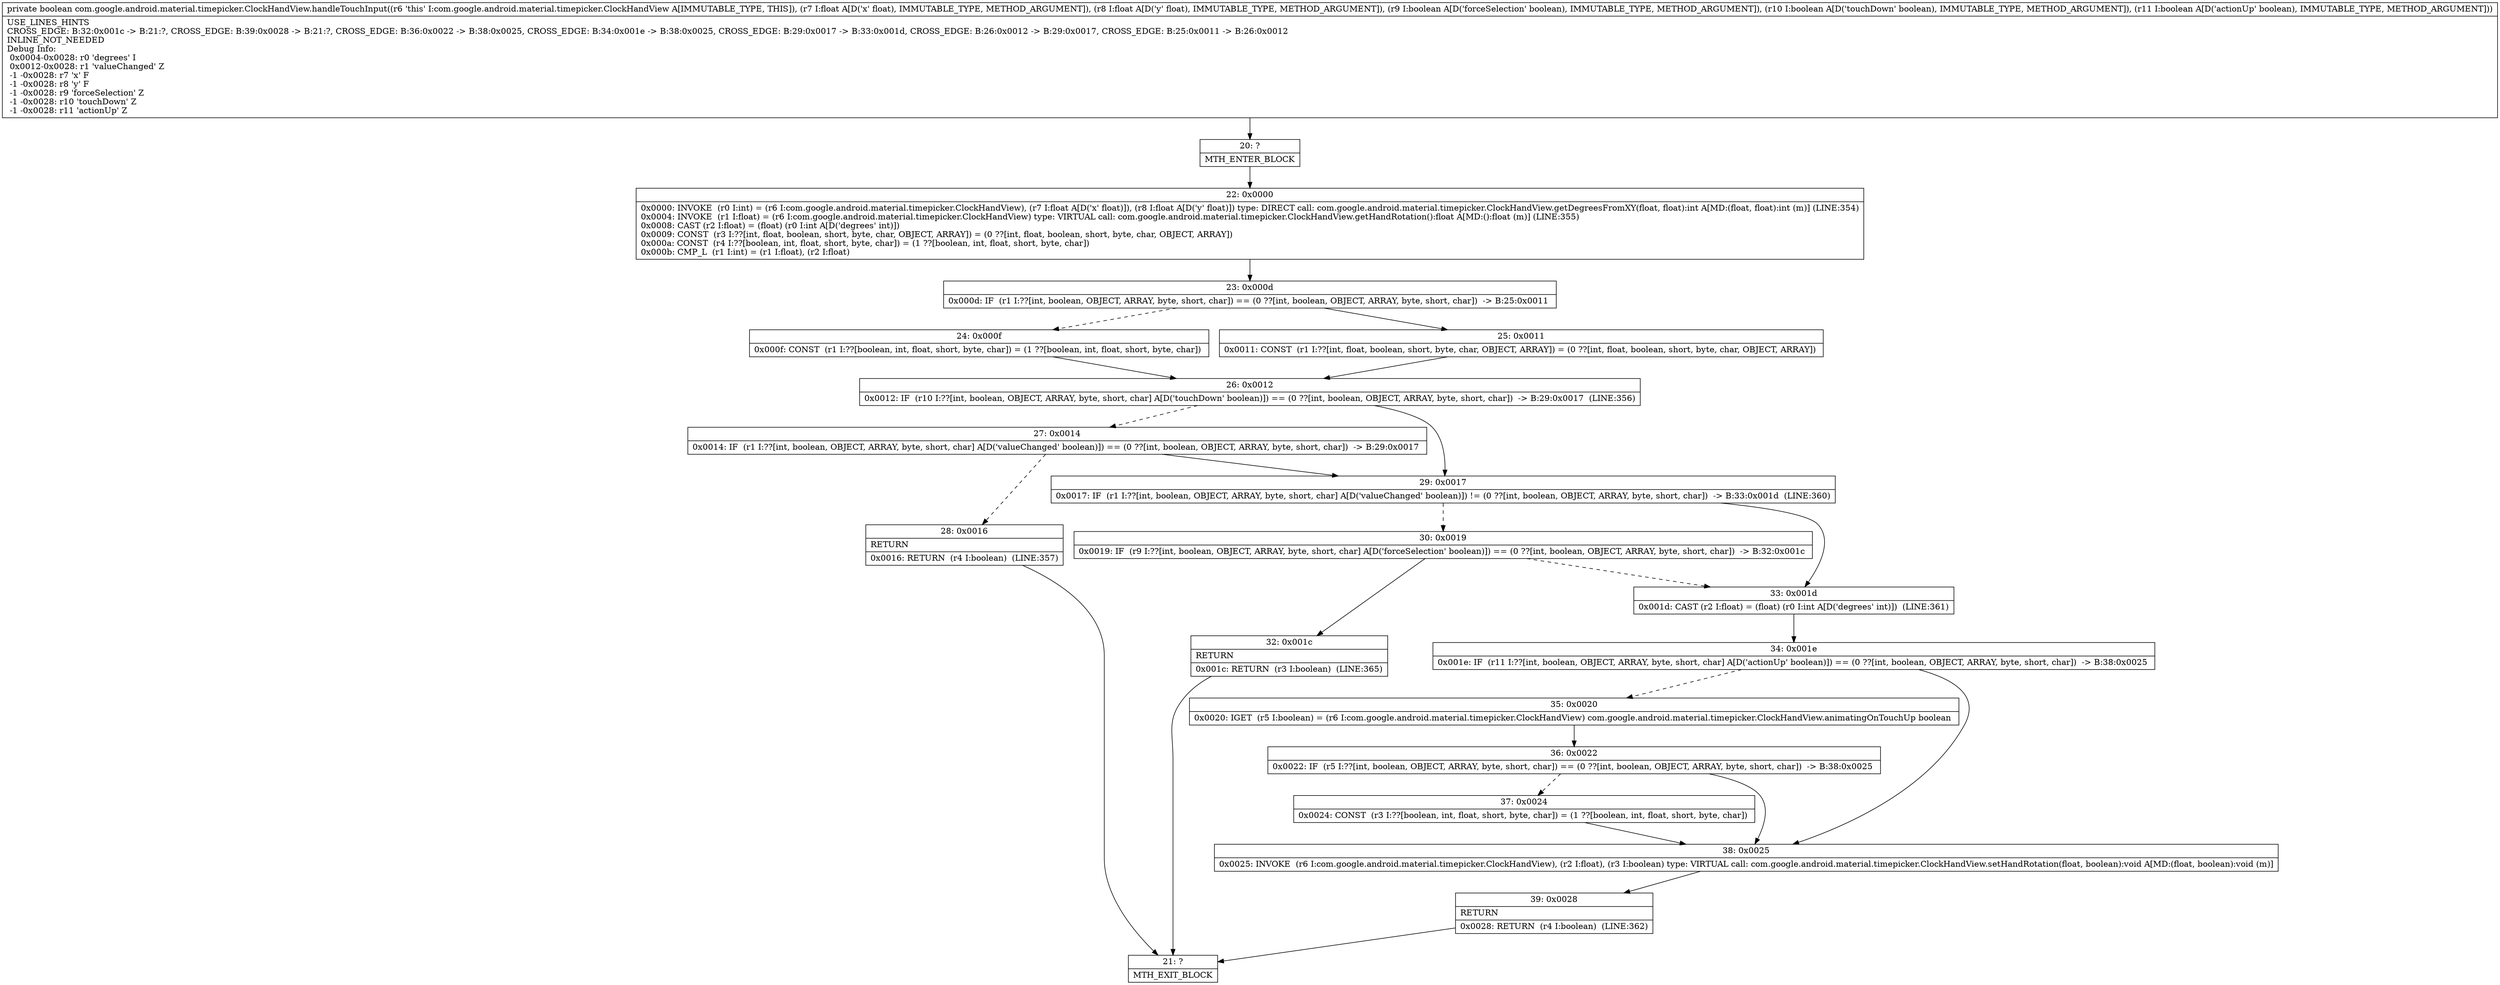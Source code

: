digraph "CFG forcom.google.android.material.timepicker.ClockHandView.handleTouchInput(FFZZZ)Z" {
Node_20 [shape=record,label="{20\:\ ?|MTH_ENTER_BLOCK\l}"];
Node_22 [shape=record,label="{22\:\ 0x0000|0x0000: INVOKE  (r0 I:int) = (r6 I:com.google.android.material.timepicker.ClockHandView), (r7 I:float A[D('x' float)]), (r8 I:float A[D('y' float)]) type: DIRECT call: com.google.android.material.timepicker.ClockHandView.getDegreesFromXY(float, float):int A[MD:(float, float):int (m)] (LINE:354)\l0x0004: INVOKE  (r1 I:float) = (r6 I:com.google.android.material.timepicker.ClockHandView) type: VIRTUAL call: com.google.android.material.timepicker.ClockHandView.getHandRotation():float A[MD:():float (m)] (LINE:355)\l0x0008: CAST (r2 I:float) = (float) (r0 I:int A[D('degrees' int)]) \l0x0009: CONST  (r3 I:??[int, float, boolean, short, byte, char, OBJECT, ARRAY]) = (0 ??[int, float, boolean, short, byte, char, OBJECT, ARRAY]) \l0x000a: CONST  (r4 I:??[boolean, int, float, short, byte, char]) = (1 ??[boolean, int, float, short, byte, char]) \l0x000b: CMP_L  (r1 I:int) = (r1 I:float), (r2 I:float) \l}"];
Node_23 [shape=record,label="{23\:\ 0x000d|0x000d: IF  (r1 I:??[int, boolean, OBJECT, ARRAY, byte, short, char]) == (0 ??[int, boolean, OBJECT, ARRAY, byte, short, char])  \-\> B:25:0x0011 \l}"];
Node_24 [shape=record,label="{24\:\ 0x000f|0x000f: CONST  (r1 I:??[boolean, int, float, short, byte, char]) = (1 ??[boolean, int, float, short, byte, char]) \l}"];
Node_26 [shape=record,label="{26\:\ 0x0012|0x0012: IF  (r10 I:??[int, boolean, OBJECT, ARRAY, byte, short, char] A[D('touchDown' boolean)]) == (0 ??[int, boolean, OBJECT, ARRAY, byte, short, char])  \-\> B:29:0x0017  (LINE:356)\l}"];
Node_27 [shape=record,label="{27\:\ 0x0014|0x0014: IF  (r1 I:??[int, boolean, OBJECT, ARRAY, byte, short, char] A[D('valueChanged' boolean)]) == (0 ??[int, boolean, OBJECT, ARRAY, byte, short, char])  \-\> B:29:0x0017 \l}"];
Node_28 [shape=record,label="{28\:\ 0x0016|RETURN\l|0x0016: RETURN  (r4 I:boolean)  (LINE:357)\l}"];
Node_21 [shape=record,label="{21\:\ ?|MTH_EXIT_BLOCK\l}"];
Node_29 [shape=record,label="{29\:\ 0x0017|0x0017: IF  (r1 I:??[int, boolean, OBJECT, ARRAY, byte, short, char] A[D('valueChanged' boolean)]) != (0 ??[int, boolean, OBJECT, ARRAY, byte, short, char])  \-\> B:33:0x001d  (LINE:360)\l}"];
Node_30 [shape=record,label="{30\:\ 0x0019|0x0019: IF  (r9 I:??[int, boolean, OBJECT, ARRAY, byte, short, char] A[D('forceSelection' boolean)]) == (0 ??[int, boolean, OBJECT, ARRAY, byte, short, char])  \-\> B:32:0x001c \l}"];
Node_32 [shape=record,label="{32\:\ 0x001c|RETURN\l|0x001c: RETURN  (r3 I:boolean)  (LINE:365)\l}"];
Node_33 [shape=record,label="{33\:\ 0x001d|0x001d: CAST (r2 I:float) = (float) (r0 I:int A[D('degrees' int)])  (LINE:361)\l}"];
Node_34 [shape=record,label="{34\:\ 0x001e|0x001e: IF  (r11 I:??[int, boolean, OBJECT, ARRAY, byte, short, char] A[D('actionUp' boolean)]) == (0 ??[int, boolean, OBJECT, ARRAY, byte, short, char])  \-\> B:38:0x0025 \l}"];
Node_35 [shape=record,label="{35\:\ 0x0020|0x0020: IGET  (r5 I:boolean) = (r6 I:com.google.android.material.timepicker.ClockHandView) com.google.android.material.timepicker.ClockHandView.animatingOnTouchUp boolean \l}"];
Node_36 [shape=record,label="{36\:\ 0x0022|0x0022: IF  (r5 I:??[int, boolean, OBJECT, ARRAY, byte, short, char]) == (0 ??[int, boolean, OBJECT, ARRAY, byte, short, char])  \-\> B:38:0x0025 \l}"];
Node_37 [shape=record,label="{37\:\ 0x0024|0x0024: CONST  (r3 I:??[boolean, int, float, short, byte, char]) = (1 ??[boolean, int, float, short, byte, char]) \l}"];
Node_38 [shape=record,label="{38\:\ 0x0025|0x0025: INVOKE  (r6 I:com.google.android.material.timepicker.ClockHandView), (r2 I:float), (r3 I:boolean) type: VIRTUAL call: com.google.android.material.timepicker.ClockHandView.setHandRotation(float, boolean):void A[MD:(float, boolean):void (m)]\l}"];
Node_39 [shape=record,label="{39\:\ 0x0028|RETURN\l|0x0028: RETURN  (r4 I:boolean)  (LINE:362)\l}"];
Node_25 [shape=record,label="{25\:\ 0x0011|0x0011: CONST  (r1 I:??[int, float, boolean, short, byte, char, OBJECT, ARRAY]) = (0 ??[int, float, boolean, short, byte, char, OBJECT, ARRAY]) \l}"];
MethodNode[shape=record,label="{private boolean com.google.android.material.timepicker.ClockHandView.handleTouchInput((r6 'this' I:com.google.android.material.timepicker.ClockHandView A[IMMUTABLE_TYPE, THIS]), (r7 I:float A[D('x' float), IMMUTABLE_TYPE, METHOD_ARGUMENT]), (r8 I:float A[D('y' float), IMMUTABLE_TYPE, METHOD_ARGUMENT]), (r9 I:boolean A[D('forceSelection' boolean), IMMUTABLE_TYPE, METHOD_ARGUMENT]), (r10 I:boolean A[D('touchDown' boolean), IMMUTABLE_TYPE, METHOD_ARGUMENT]), (r11 I:boolean A[D('actionUp' boolean), IMMUTABLE_TYPE, METHOD_ARGUMENT]))  | USE_LINES_HINTS\lCROSS_EDGE: B:32:0x001c \-\> B:21:?, CROSS_EDGE: B:39:0x0028 \-\> B:21:?, CROSS_EDGE: B:36:0x0022 \-\> B:38:0x0025, CROSS_EDGE: B:34:0x001e \-\> B:38:0x0025, CROSS_EDGE: B:29:0x0017 \-\> B:33:0x001d, CROSS_EDGE: B:26:0x0012 \-\> B:29:0x0017, CROSS_EDGE: B:25:0x0011 \-\> B:26:0x0012\lINLINE_NOT_NEEDED\lDebug Info:\l  0x0004\-0x0028: r0 'degrees' I\l  0x0012\-0x0028: r1 'valueChanged' Z\l  \-1 \-0x0028: r7 'x' F\l  \-1 \-0x0028: r8 'y' F\l  \-1 \-0x0028: r9 'forceSelection' Z\l  \-1 \-0x0028: r10 'touchDown' Z\l  \-1 \-0x0028: r11 'actionUp' Z\l}"];
MethodNode -> Node_20;Node_20 -> Node_22;
Node_22 -> Node_23;
Node_23 -> Node_24[style=dashed];
Node_23 -> Node_25;
Node_24 -> Node_26;
Node_26 -> Node_27[style=dashed];
Node_26 -> Node_29;
Node_27 -> Node_28[style=dashed];
Node_27 -> Node_29;
Node_28 -> Node_21;
Node_29 -> Node_30[style=dashed];
Node_29 -> Node_33;
Node_30 -> Node_32;
Node_30 -> Node_33[style=dashed];
Node_32 -> Node_21;
Node_33 -> Node_34;
Node_34 -> Node_35[style=dashed];
Node_34 -> Node_38;
Node_35 -> Node_36;
Node_36 -> Node_37[style=dashed];
Node_36 -> Node_38;
Node_37 -> Node_38;
Node_38 -> Node_39;
Node_39 -> Node_21;
Node_25 -> Node_26;
}

